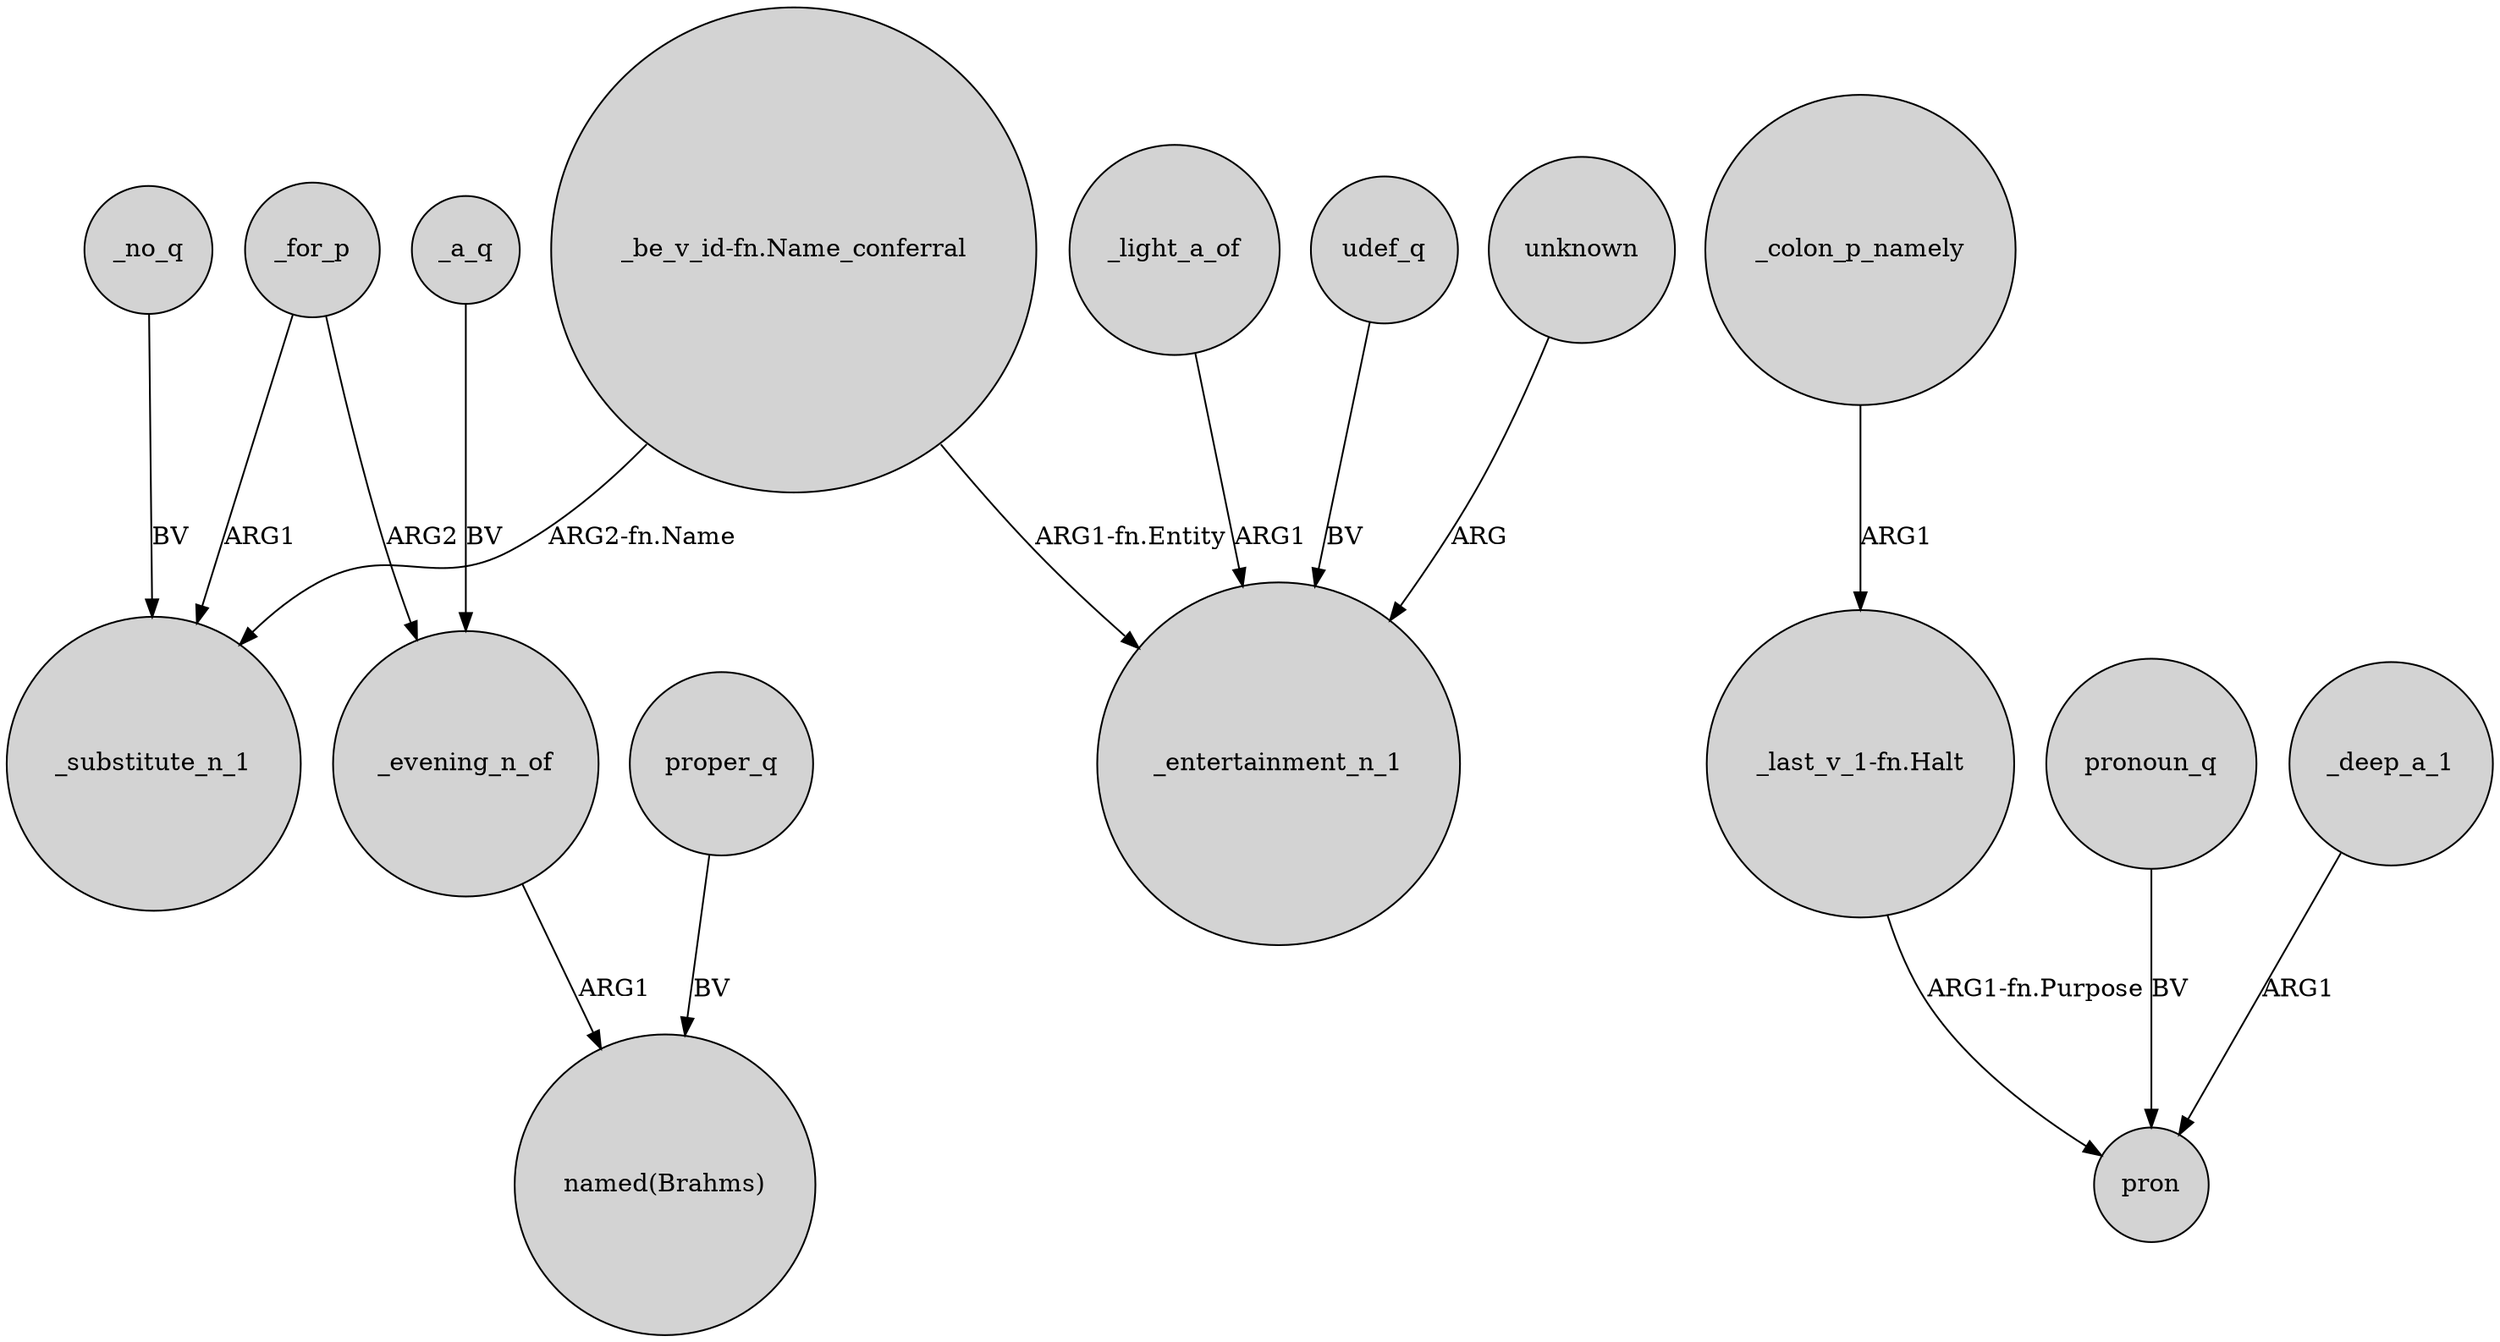 digraph {
	node [shape=circle style=filled]
	_no_q -> _substitute_n_1 [label=BV]
	_for_p -> _substitute_n_1 [label=ARG1]
	_colon_p_namely -> "_last_v_1-fn.Halt" [label=ARG1]
	_a_q -> _evening_n_of [label=BV]
	"_last_v_1-fn.Halt" -> pron [label="ARG1-fn.Purpose"]
	"_be_v_id-fn.Name_conferral" -> _substitute_n_1 [label="ARG2-fn.Name"]
	_light_a_of -> _entertainment_n_1 [label=ARG1]
	_evening_n_of -> "named(Brahms)" [label=ARG1]
	udef_q -> _entertainment_n_1 [label=BV]
	unknown -> _entertainment_n_1 [label=ARG]
	"_be_v_id-fn.Name_conferral" -> _entertainment_n_1 [label="ARG1-fn.Entity"]
	_for_p -> _evening_n_of [label=ARG2]
	pronoun_q -> pron [label=BV]
	proper_q -> "named(Brahms)" [label=BV]
	_deep_a_1 -> pron [label=ARG1]
}
